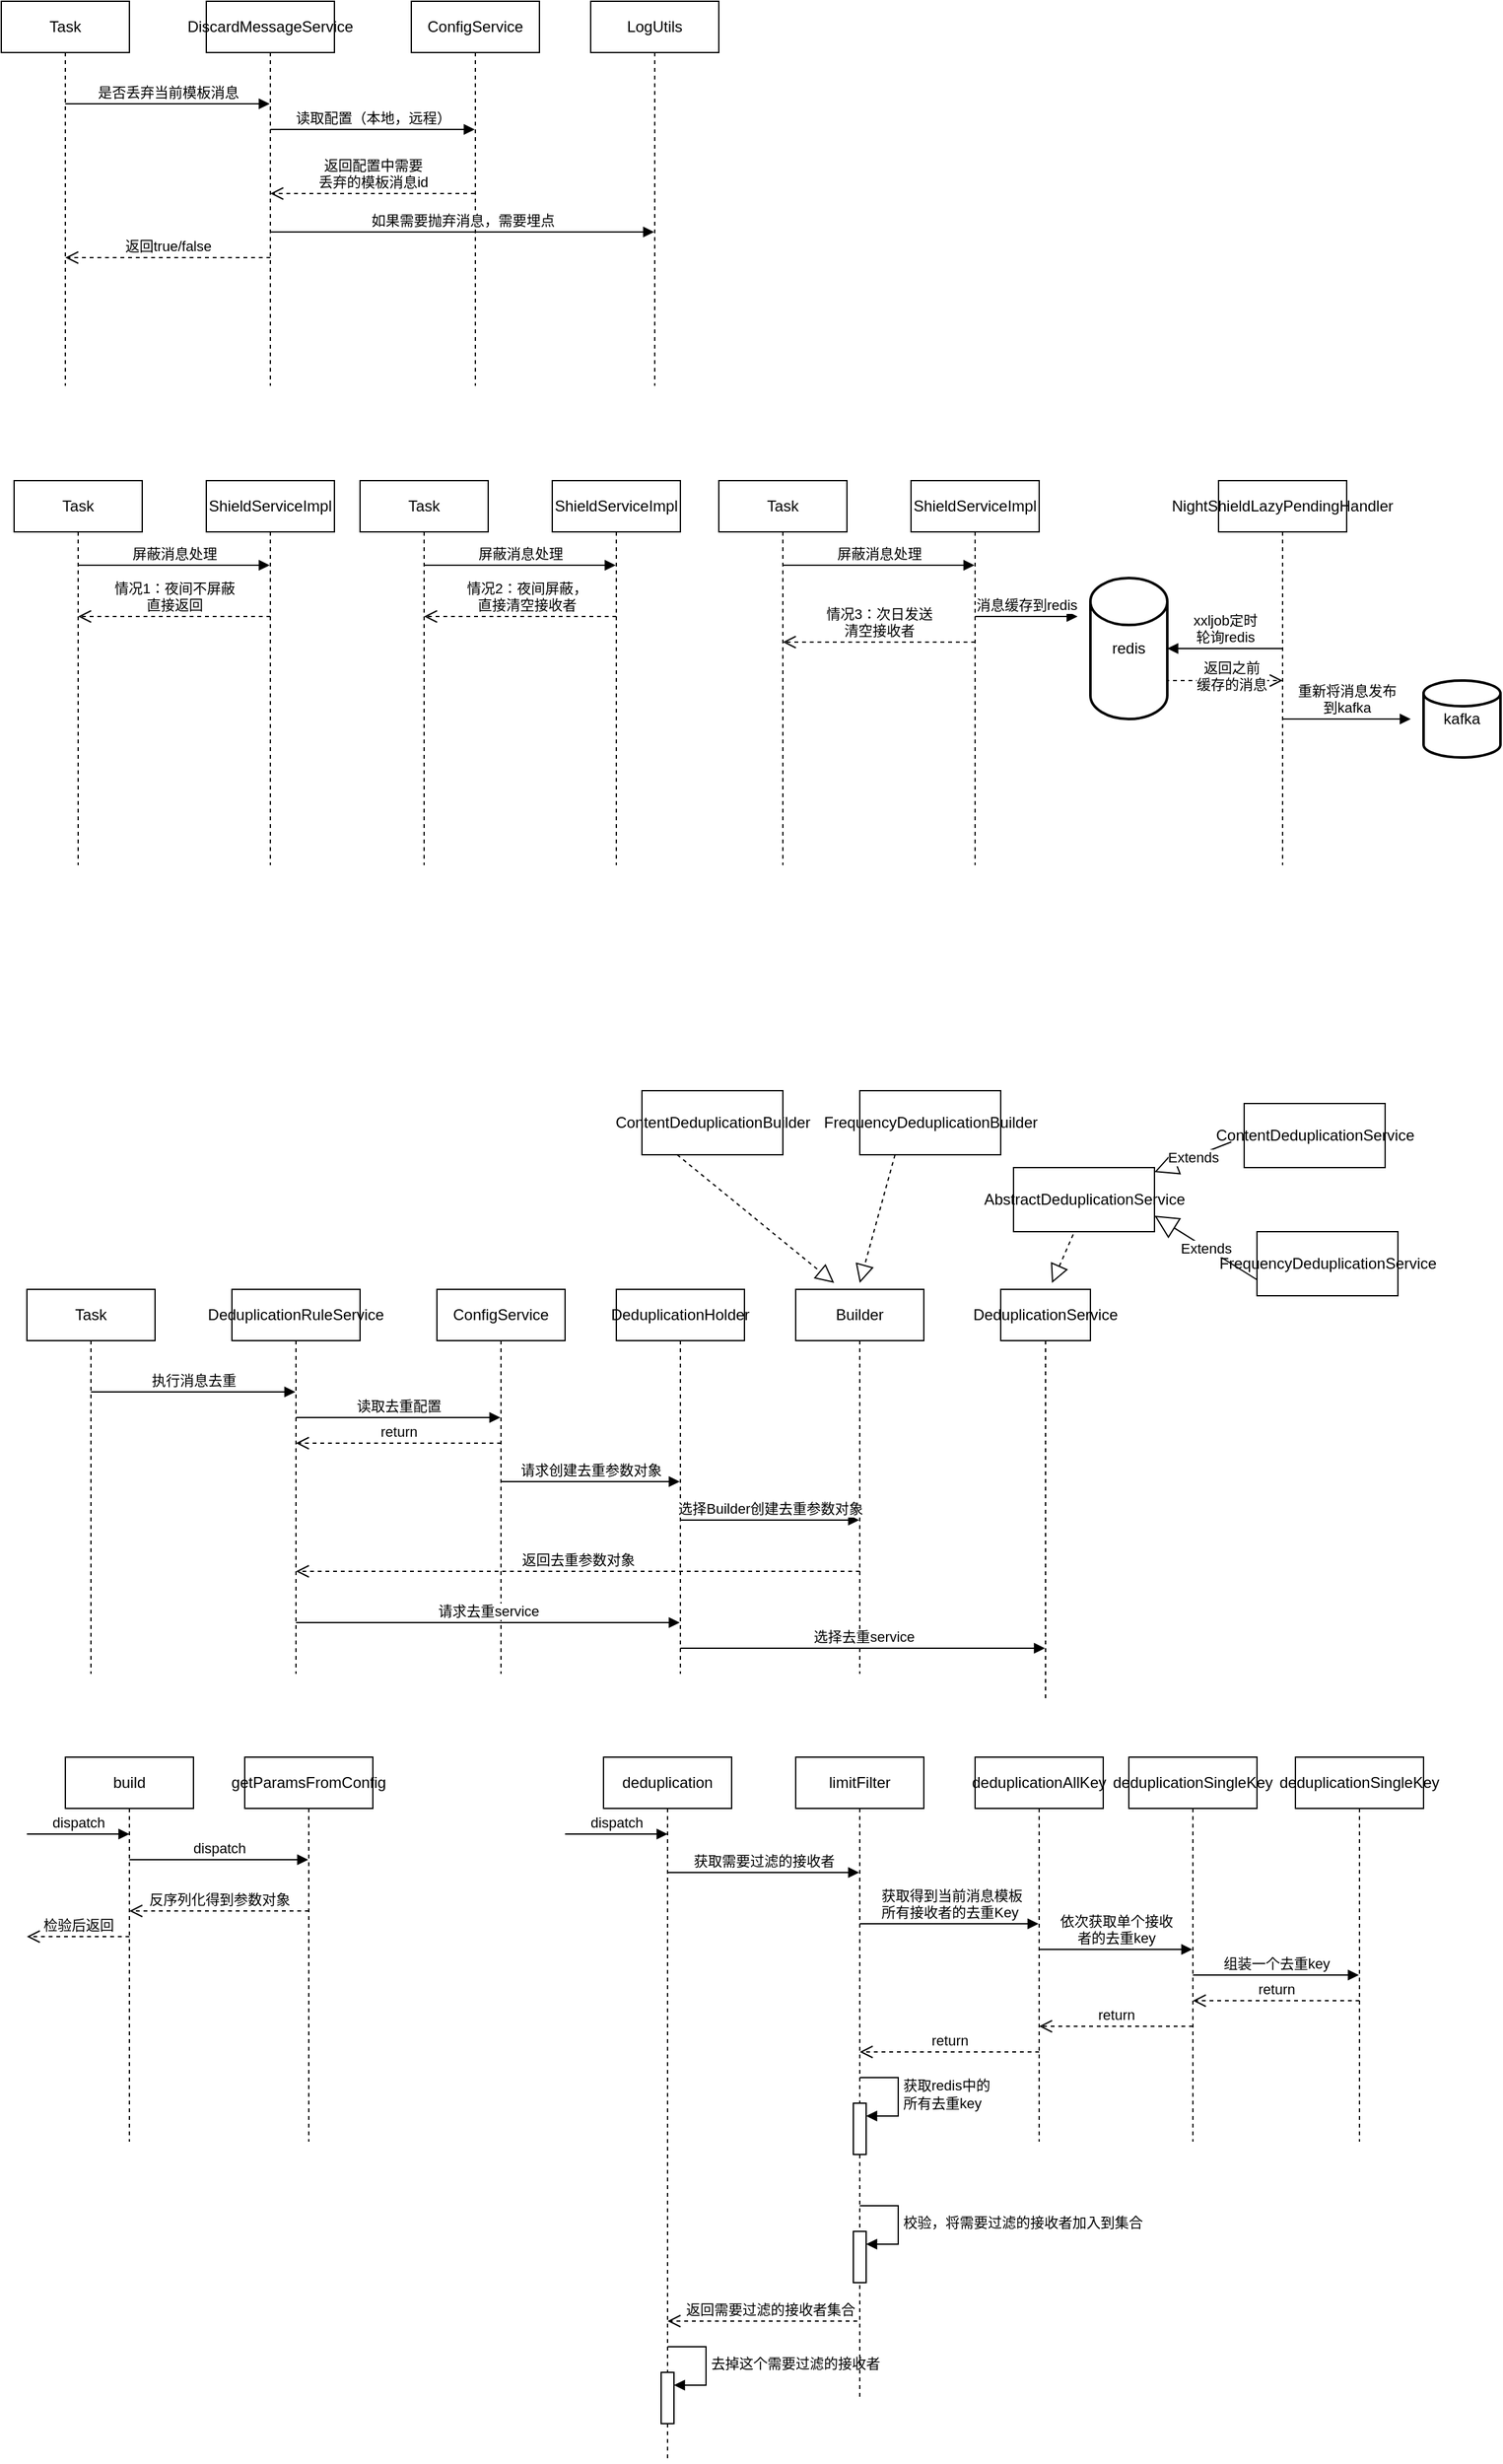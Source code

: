 <mxfile version="20.8.23" type="github">
  <diagram name="第 1 页" id="BTA0MUzteVPxHY9_sngN">
    <mxGraphModel dx="1461" dy="636" grid="1" gridSize="10" guides="1" tooltips="1" connect="1" arrows="1" fold="1" page="1" pageScale="1" pageWidth="1169" pageHeight="827" math="0" shadow="0">
      <root>
        <mxCell id="0" />
        <mxCell id="1" parent="0" />
        <mxCell id="mDPFDmR6I24OZozUbAE0-1" value="Task" style="shape=umlLifeline;perimeter=lifelinePerimeter;whiteSpace=wrap;html=1;container=1;dropTarget=0;collapsible=0;recursiveResize=0;outlineConnect=0;portConstraint=eastwest;newEdgeStyle={&quot;edgeStyle&quot;:&quot;elbowEdgeStyle&quot;,&quot;elbow&quot;:&quot;vertical&quot;,&quot;curved&quot;:0,&quot;rounded&quot;:0};" vertex="1" parent="1">
          <mxGeometry x="40" y="40" width="100" height="300" as="geometry" />
        </mxCell>
        <mxCell id="mDPFDmR6I24OZozUbAE0-3" value="DiscardMessageService" style="shape=umlLifeline;perimeter=lifelinePerimeter;whiteSpace=wrap;html=1;container=1;dropTarget=0;collapsible=0;recursiveResize=0;outlineConnect=0;portConstraint=eastwest;newEdgeStyle={&quot;edgeStyle&quot;:&quot;elbowEdgeStyle&quot;,&quot;elbow&quot;:&quot;vertical&quot;,&quot;curved&quot;:0,&quot;rounded&quot;:0};" vertex="1" parent="1">
          <mxGeometry x="200" y="40" width="100" height="300" as="geometry" />
        </mxCell>
        <mxCell id="mDPFDmR6I24OZozUbAE0-4" value="是否丢弃当前模板消息" style="html=1;verticalAlign=bottom;endArrow=block;edgeStyle=elbowEdgeStyle;elbow=vertical;curved=0;rounded=0;" edge="1" parent="1" target="mDPFDmR6I24OZozUbAE0-3">
          <mxGeometry width="80" relative="1" as="geometry">
            <mxPoint x="90" y="120" as="sourcePoint" />
            <mxPoint x="170" y="120" as="targetPoint" />
          </mxGeometry>
        </mxCell>
        <mxCell id="mDPFDmR6I24OZozUbAE0-5" value="ConfigService" style="shape=umlLifeline;perimeter=lifelinePerimeter;whiteSpace=wrap;html=1;container=1;dropTarget=0;collapsible=0;recursiveResize=0;outlineConnect=0;portConstraint=eastwest;newEdgeStyle={&quot;edgeStyle&quot;:&quot;elbowEdgeStyle&quot;,&quot;elbow&quot;:&quot;vertical&quot;,&quot;curved&quot;:0,&quot;rounded&quot;:0};" vertex="1" parent="1">
          <mxGeometry x="360" y="40" width="100" height="300" as="geometry" />
        </mxCell>
        <mxCell id="mDPFDmR6I24OZozUbAE0-6" value="读取配置（本地，远程）" style="html=1;verticalAlign=bottom;endArrow=block;edgeStyle=elbowEdgeStyle;elbow=vertical;curved=0;rounded=0;" edge="1" parent="1" target="mDPFDmR6I24OZozUbAE0-5">
          <mxGeometry width="80" relative="1" as="geometry">
            <mxPoint x="250" y="140" as="sourcePoint" />
            <mxPoint x="330" y="140" as="targetPoint" />
          </mxGeometry>
        </mxCell>
        <mxCell id="mDPFDmR6I24OZozUbAE0-7" value="返回配置中需要&lt;br&gt;丢弃的模板消息id" style="html=1;verticalAlign=bottom;endArrow=open;dashed=1;endSize=8;edgeStyle=elbowEdgeStyle;elbow=vertical;curved=0;rounded=0;" edge="1" parent="1" source="mDPFDmR6I24OZozUbAE0-5">
          <mxGeometry relative="1" as="geometry">
            <mxPoint x="330" y="170" as="sourcePoint" />
            <mxPoint x="250" y="190" as="targetPoint" />
            <Array as="points">
              <mxPoint x="350" y="190" />
            </Array>
          </mxGeometry>
        </mxCell>
        <mxCell id="mDPFDmR6I24OZozUbAE0-9" value="LogUtils" style="shape=umlLifeline;perimeter=lifelinePerimeter;whiteSpace=wrap;html=1;container=1;dropTarget=0;collapsible=0;recursiveResize=0;outlineConnect=0;portConstraint=eastwest;newEdgeStyle={&quot;edgeStyle&quot;:&quot;elbowEdgeStyle&quot;,&quot;elbow&quot;:&quot;vertical&quot;,&quot;curved&quot;:0,&quot;rounded&quot;:0};" vertex="1" parent="1">
          <mxGeometry x="500" y="40" width="100" height="300" as="geometry" />
        </mxCell>
        <mxCell id="mDPFDmR6I24OZozUbAE0-10" value="如果需要抛弃消息，需要埋点" style="html=1;verticalAlign=bottom;endArrow=block;edgeStyle=elbowEdgeStyle;elbow=vertical;curved=0;rounded=0;" edge="1" parent="1" target="mDPFDmR6I24OZozUbAE0-9">
          <mxGeometry width="80" relative="1" as="geometry">
            <mxPoint x="250" y="220" as="sourcePoint" />
            <mxPoint x="330" y="220" as="targetPoint" />
          </mxGeometry>
        </mxCell>
        <mxCell id="mDPFDmR6I24OZozUbAE0-11" value="返回true/false" style="html=1;verticalAlign=bottom;endArrow=open;dashed=1;endSize=8;edgeStyle=elbowEdgeStyle;elbow=vertical;curved=0;rounded=0;" edge="1" parent="1" target="mDPFDmR6I24OZozUbAE0-1">
          <mxGeometry relative="1" as="geometry">
            <mxPoint x="250" y="240" as="sourcePoint" />
            <mxPoint x="170" y="240" as="targetPoint" />
          </mxGeometry>
        </mxCell>
        <mxCell id="mDPFDmR6I24OZozUbAE0-13" value="Task" style="shape=umlLifeline;perimeter=lifelinePerimeter;whiteSpace=wrap;html=1;container=1;dropTarget=0;collapsible=0;recursiveResize=0;outlineConnect=0;portConstraint=eastwest;newEdgeStyle={&quot;edgeStyle&quot;:&quot;elbowEdgeStyle&quot;,&quot;elbow&quot;:&quot;vertical&quot;,&quot;curved&quot;:0,&quot;rounded&quot;:0};" vertex="1" parent="1">
          <mxGeometry x="50" y="414" width="100" height="300" as="geometry" />
        </mxCell>
        <mxCell id="mDPFDmR6I24OZozUbAE0-14" value="ShieldServiceImpl" style="shape=umlLifeline;perimeter=lifelinePerimeter;whiteSpace=wrap;html=1;container=1;dropTarget=0;collapsible=0;recursiveResize=0;outlineConnect=0;portConstraint=eastwest;newEdgeStyle={&quot;edgeStyle&quot;:&quot;elbowEdgeStyle&quot;,&quot;elbow&quot;:&quot;vertical&quot;,&quot;curved&quot;:0,&quot;rounded&quot;:0};" vertex="1" parent="1">
          <mxGeometry x="200" y="414" width="100" height="300" as="geometry" />
        </mxCell>
        <mxCell id="mDPFDmR6I24OZozUbAE0-15" value="屏蔽消息处理" style="html=1;verticalAlign=bottom;endArrow=block;edgeStyle=elbowEdgeStyle;elbow=vertical;curved=0;rounded=0;" edge="1" parent="1" target="mDPFDmR6I24OZozUbAE0-14">
          <mxGeometry width="80" relative="1" as="geometry">
            <mxPoint x="100" y="480" as="sourcePoint" />
            <mxPoint x="180" y="480" as="targetPoint" />
          </mxGeometry>
        </mxCell>
        <mxCell id="mDPFDmR6I24OZozUbAE0-18" value="情况1：夜间不屏蔽&lt;br&gt;直接返回" style="html=1;verticalAlign=bottom;endArrow=open;dashed=1;endSize=8;edgeStyle=elbowEdgeStyle;elbow=vertical;curved=0;rounded=0;" edge="1" parent="1" target="mDPFDmR6I24OZozUbAE0-13">
          <mxGeometry relative="1" as="geometry">
            <mxPoint x="250" y="520" as="sourcePoint" />
            <mxPoint x="170" y="520" as="targetPoint" />
          </mxGeometry>
        </mxCell>
        <mxCell id="mDPFDmR6I24OZozUbAE0-20" value="Task" style="shape=umlLifeline;perimeter=lifelinePerimeter;whiteSpace=wrap;html=1;container=1;dropTarget=0;collapsible=0;recursiveResize=0;outlineConnect=0;portConstraint=eastwest;newEdgeStyle={&quot;edgeStyle&quot;:&quot;elbowEdgeStyle&quot;,&quot;elbow&quot;:&quot;vertical&quot;,&quot;curved&quot;:0,&quot;rounded&quot;:0};" vertex="1" parent="1">
          <mxGeometry x="320" y="414" width="100" height="300" as="geometry" />
        </mxCell>
        <mxCell id="mDPFDmR6I24OZozUbAE0-21" value="ShieldServiceImpl" style="shape=umlLifeline;perimeter=lifelinePerimeter;whiteSpace=wrap;html=1;container=1;dropTarget=0;collapsible=0;recursiveResize=0;outlineConnect=0;portConstraint=eastwest;newEdgeStyle={&quot;edgeStyle&quot;:&quot;elbowEdgeStyle&quot;,&quot;elbow&quot;:&quot;vertical&quot;,&quot;curved&quot;:0,&quot;rounded&quot;:0};" vertex="1" parent="1">
          <mxGeometry x="470" y="414" width="100" height="300" as="geometry" />
        </mxCell>
        <mxCell id="mDPFDmR6I24OZozUbAE0-22" value="屏蔽消息处理" style="html=1;verticalAlign=bottom;endArrow=block;edgeStyle=elbowEdgeStyle;elbow=vertical;curved=0;rounded=0;" edge="1" parent="1" target="mDPFDmR6I24OZozUbAE0-21">
          <mxGeometry width="80" relative="1" as="geometry">
            <mxPoint x="370" y="480" as="sourcePoint" />
            <mxPoint x="450" y="480" as="targetPoint" />
          </mxGeometry>
        </mxCell>
        <mxCell id="mDPFDmR6I24OZozUbAE0-24" value="情况2：夜间屏蔽，&lt;br&gt;直接清空接收者" style="html=1;verticalAlign=bottom;endArrow=open;dashed=1;endSize=8;edgeStyle=elbowEdgeStyle;elbow=vertical;curved=0;rounded=0;" edge="1" parent="1" target="mDPFDmR6I24OZozUbAE0-20">
          <mxGeometry x="-0.07" relative="1" as="geometry">
            <mxPoint x="520" y="520" as="sourcePoint" />
            <mxPoint x="440" y="570" as="targetPoint" />
            <Array as="points">
              <mxPoint x="490" y="520" />
            </Array>
            <mxPoint as="offset" />
          </mxGeometry>
        </mxCell>
        <mxCell id="mDPFDmR6I24OZozUbAE0-25" value="Task" style="shape=umlLifeline;perimeter=lifelinePerimeter;whiteSpace=wrap;html=1;container=1;dropTarget=0;collapsible=0;recursiveResize=0;outlineConnect=0;portConstraint=eastwest;newEdgeStyle={&quot;edgeStyle&quot;:&quot;elbowEdgeStyle&quot;,&quot;elbow&quot;:&quot;vertical&quot;,&quot;curved&quot;:0,&quot;rounded&quot;:0};" vertex="1" parent="1">
          <mxGeometry x="600" y="414" width="100" height="300" as="geometry" />
        </mxCell>
        <mxCell id="mDPFDmR6I24OZozUbAE0-26" value="ShieldServiceImpl" style="shape=umlLifeline;perimeter=lifelinePerimeter;whiteSpace=wrap;html=1;container=1;dropTarget=0;collapsible=0;recursiveResize=0;outlineConnect=0;portConstraint=eastwest;newEdgeStyle={&quot;edgeStyle&quot;:&quot;elbowEdgeStyle&quot;,&quot;elbow&quot;:&quot;vertical&quot;,&quot;curved&quot;:0,&quot;rounded&quot;:0};" vertex="1" parent="1">
          <mxGeometry x="750" y="414" width="100" height="300" as="geometry" />
        </mxCell>
        <mxCell id="mDPFDmR6I24OZozUbAE0-27" value="屏蔽消息处理" style="html=1;verticalAlign=bottom;endArrow=block;edgeStyle=elbowEdgeStyle;elbow=vertical;curved=0;rounded=0;" edge="1" parent="1" target="mDPFDmR6I24OZozUbAE0-26">
          <mxGeometry width="80" relative="1" as="geometry">
            <mxPoint x="650" y="480" as="sourcePoint" />
            <mxPoint x="730" y="480" as="targetPoint" />
          </mxGeometry>
        </mxCell>
        <mxCell id="mDPFDmR6I24OZozUbAE0-29" value="redis" style="strokeWidth=2;html=1;shape=mxgraph.flowchart.database;whiteSpace=wrap;" vertex="1" parent="1">
          <mxGeometry x="890" y="490" width="60" height="110" as="geometry" />
        </mxCell>
        <mxCell id="mDPFDmR6I24OZozUbAE0-30" value="消息缓存到redis" style="html=1;verticalAlign=bottom;endArrow=block;edgeStyle=elbowEdgeStyle;elbow=vertical;curved=0;rounded=0;" edge="1" parent="1">
          <mxGeometry width="80" relative="1" as="geometry">
            <mxPoint x="800" y="520" as="sourcePoint" />
            <mxPoint x="880" y="520" as="targetPoint" />
          </mxGeometry>
        </mxCell>
        <mxCell id="mDPFDmR6I24OZozUbAE0-31" value="情况3：次日发送&lt;br&gt;清空接收者" style="html=1;verticalAlign=bottom;endArrow=open;dashed=1;endSize=8;edgeStyle=elbowEdgeStyle;elbow=vertical;curved=0;rounded=0;" edge="1" parent="1" target="mDPFDmR6I24OZozUbAE0-25">
          <mxGeometry relative="1" as="geometry">
            <mxPoint x="800" y="540" as="sourcePoint" />
            <mxPoint x="720" y="540" as="targetPoint" />
          </mxGeometry>
        </mxCell>
        <mxCell id="mDPFDmR6I24OZozUbAE0-32" value="NightShieldLazyPendingHandler" style="shape=umlLifeline;perimeter=lifelinePerimeter;whiteSpace=wrap;html=1;container=1;dropTarget=0;collapsible=0;recursiveResize=0;outlineConnect=0;portConstraint=eastwest;newEdgeStyle={&quot;edgeStyle&quot;:&quot;elbowEdgeStyle&quot;,&quot;elbow&quot;:&quot;vertical&quot;,&quot;curved&quot;:0,&quot;rounded&quot;:0};" vertex="1" parent="1">
          <mxGeometry x="990" y="414" width="100" height="300" as="geometry" />
        </mxCell>
        <mxCell id="mDPFDmR6I24OZozUbAE0-33" value="xxljob定时&lt;br&gt;轮询redis" style="html=1;verticalAlign=bottom;endArrow=block;edgeStyle=elbowEdgeStyle;elbow=vertical;curved=0;rounded=0;entryX=1;entryY=0.5;entryDx=0;entryDy=0;entryPerimeter=0;" edge="1" parent="1" source="mDPFDmR6I24OZozUbAE0-32" target="mDPFDmR6I24OZozUbAE0-29">
          <mxGeometry x="0.006" width="80" relative="1" as="geometry">
            <mxPoint x="990" y="520" as="sourcePoint" />
            <mxPoint x="1070" y="520" as="targetPoint" />
            <mxPoint as="offset" />
          </mxGeometry>
        </mxCell>
        <mxCell id="mDPFDmR6I24OZozUbAE0-34" value="返回之前&lt;br&gt;缓存的消息" style="html=1;verticalAlign=bottom;endArrow=open;dashed=1;endSize=8;edgeStyle=elbowEdgeStyle;elbow=vertical;curved=0;rounded=0;exitX=1;exitY=0.85;exitDx=0;exitDy=0;exitPerimeter=0;" edge="1" parent="1" source="mDPFDmR6I24OZozUbAE0-29">
          <mxGeometry x="-0.96" y="-50" relative="1" as="geometry">
            <mxPoint x="1030" y="540" as="sourcePoint" />
            <mxPoint x="1040" y="570" as="targetPoint" />
            <Array as="points">
              <mxPoint x="970" y="570" />
              <mxPoint x="990" y="520" />
              <mxPoint x="1030" y="540" />
            </Array>
            <mxPoint as="offset" />
          </mxGeometry>
        </mxCell>
        <mxCell id="mDPFDmR6I24OZozUbAE0-35" value="重新将消息发布&lt;br&gt;到kafka" style="html=1;verticalAlign=bottom;endArrow=block;edgeStyle=elbowEdgeStyle;elbow=vertical;curved=0;rounded=0;" edge="1" parent="1">
          <mxGeometry width="80" relative="1" as="geometry">
            <mxPoint x="1040" y="600" as="sourcePoint" />
            <mxPoint x="1140" y="600" as="targetPoint" />
          </mxGeometry>
        </mxCell>
        <mxCell id="mDPFDmR6I24OZozUbAE0-36" value="kafka" style="strokeWidth=2;html=1;shape=mxgraph.flowchart.database;whiteSpace=wrap;" vertex="1" parent="1">
          <mxGeometry x="1150" y="570" width="60" height="60" as="geometry" />
        </mxCell>
        <mxCell id="mDPFDmR6I24OZozUbAE0-37" value="Task" style="shape=umlLifeline;perimeter=lifelinePerimeter;whiteSpace=wrap;html=1;container=1;dropTarget=0;collapsible=0;recursiveResize=0;outlineConnect=0;portConstraint=eastwest;newEdgeStyle={&quot;edgeStyle&quot;:&quot;elbowEdgeStyle&quot;,&quot;elbow&quot;:&quot;vertical&quot;,&quot;curved&quot;:0,&quot;rounded&quot;:0};" vertex="1" parent="1">
          <mxGeometry x="60" y="1045" width="100" height="300" as="geometry" />
        </mxCell>
        <mxCell id="mDPFDmR6I24OZozUbAE0-38" value="DeduplicationRuleService" style="shape=umlLifeline;perimeter=lifelinePerimeter;whiteSpace=wrap;html=1;container=1;dropTarget=0;collapsible=0;recursiveResize=0;outlineConnect=0;portConstraint=eastwest;newEdgeStyle={&quot;edgeStyle&quot;:&quot;elbowEdgeStyle&quot;,&quot;elbow&quot;:&quot;vertical&quot;,&quot;curved&quot;:0,&quot;rounded&quot;:0};" vertex="1" parent="1">
          <mxGeometry x="220" y="1045" width="100" height="300" as="geometry" />
        </mxCell>
        <mxCell id="mDPFDmR6I24OZozUbAE0-39" value="执行消息去重" style="html=1;verticalAlign=bottom;endArrow=block;edgeStyle=elbowEdgeStyle;elbow=vertical;curved=0;rounded=0;" edge="1" parent="1" target="mDPFDmR6I24OZozUbAE0-38">
          <mxGeometry width="80" relative="1" as="geometry">
            <mxPoint x="110" y="1125" as="sourcePoint" />
            <mxPoint x="190" y="1125" as="targetPoint" />
          </mxGeometry>
        </mxCell>
        <mxCell id="mDPFDmR6I24OZozUbAE0-40" value="ConfigService" style="shape=umlLifeline;perimeter=lifelinePerimeter;whiteSpace=wrap;html=1;container=1;dropTarget=0;collapsible=0;recursiveResize=0;outlineConnect=0;portConstraint=eastwest;newEdgeStyle={&quot;edgeStyle&quot;:&quot;elbowEdgeStyle&quot;,&quot;elbow&quot;:&quot;vertical&quot;,&quot;curved&quot;:0,&quot;rounded&quot;:0};" vertex="1" parent="1">
          <mxGeometry x="380" y="1045" width="100" height="300" as="geometry" />
        </mxCell>
        <mxCell id="mDPFDmR6I24OZozUbAE0-41" value="读取去重配置" style="html=1;verticalAlign=bottom;endArrow=block;edgeStyle=elbowEdgeStyle;elbow=vertical;curved=0;rounded=0;" edge="1" parent="1" target="mDPFDmR6I24OZozUbAE0-40">
          <mxGeometry width="80" relative="1" as="geometry">
            <mxPoint x="270" y="1145" as="sourcePoint" />
            <mxPoint x="350" y="1145" as="targetPoint" />
          </mxGeometry>
        </mxCell>
        <mxCell id="mDPFDmR6I24OZozUbAE0-42" value="return" style="html=1;verticalAlign=bottom;endArrow=open;dashed=1;endSize=8;edgeStyle=elbowEdgeStyle;elbow=vertical;curved=0;rounded=0;" edge="1" parent="1" target="mDPFDmR6I24OZozUbAE0-38">
          <mxGeometry relative="1" as="geometry">
            <mxPoint x="430" y="1165" as="sourcePoint" />
            <mxPoint x="350" y="1165" as="targetPoint" />
          </mxGeometry>
        </mxCell>
        <mxCell id="mDPFDmR6I24OZozUbAE0-43" value="DeduplicationHolder" style="shape=umlLifeline;perimeter=lifelinePerimeter;whiteSpace=wrap;html=1;container=1;dropTarget=0;collapsible=0;recursiveResize=0;outlineConnect=0;portConstraint=eastwest;newEdgeStyle={&quot;edgeStyle&quot;:&quot;elbowEdgeStyle&quot;,&quot;elbow&quot;:&quot;vertical&quot;,&quot;curved&quot;:0,&quot;rounded&quot;:0};" vertex="1" parent="1">
          <mxGeometry x="520" y="1045" width="100" height="300" as="geometry" />
        </mxCell>
        <mxCell id="mDPFDmR6I24OZozUbAE0-44" value="请求创建去重参数对象" style="html=1;verticalAlign=bottom;endArrow=block;edgeStyle=elbowEdgeStyle;elbow=vertical;curved=0;rounded=0;" edge="1" parent="1" target="mDPFDmR6I24OZozUbAE0-43">
          <mxGeometry width="80" relative="1" as="geometry">
            <mxPoint x="430" y="1195" as="sourcePoint" />
            <mxPoint x="510" y="1195" as="targetPoint" />
          </mxGeometry>
        </mxCell>
        <mxCell id="mDPFDmR6I24OZozUbAE0-45" value="Builder" style="shape=umlLifeline;perimeter=lifelinePerimeter;whiteSpace=wrap;html=1;container=1;dropTarget=0;collapsible=0;recursiveResize=0;outlineConnect=0;portConstraint=eastwest;newEdgeStyle={&quot;edgeStyle&quot;:&quot;elbowEdgeStyle&quot;,&quot;elbow&quot;:&quot;vertical&quot;,&quot;curved&quot;:0,&quot;rounded&quot;:0};" vertex="1" parent="1">
          <mxGeometry x="660" y="1045" width="100" height="300" as="geometry" />
        </mxCell>
        <mxCell id="mDPFDmR6I24OZozUbAE0-47" value="选择Builder创建去重参数对象" style="html=1;verticalAlign=bottom;endArrow=block;edgeStyle=elbowEdgeStyle;elbow=vertical;curved=0;rounded=0;" edge="1" parent="1" target="mDPFDmR6I24OZozUbAE0-45">
          <mxGeometry width="80" relative="1" as="geometry">
            <mxPoint x="570" y="1225" as="sourcePoint" />
            <mxPoint x="650" y="1225" as="targetPoint" />
          </mxGeometry>
        </mxCell>
        <mxCell id="mDPFDmR6I24OZozUbAE0-48" value="返回去重参数对象" style="html=1;verticalAlign=bottom;endArrow=open;dashed=1;endSize=8;edgeStyle=elbowEdgeStyle;elbow=vertical;curved=0;rounded=0;" edge="1" parent="1" target="mDPFDmR6I24OZozUbAE0-38">
          <mxGeometry relative="1" as="geometry">
            <mxPoint x="710" y="1265" as="sourcePoint" />
            <mxPoint x="630" y="1265" as="targetPoint" />
          </mxGeometry>
        </mxCell>
        <mxCell id="mDPFDmR6I24OZozUbAE0-49" value="请求去重service" style="html=1;verticalAlign=bottom;endArrow=block;edgeStyle=elbowEdgeStyle;elbow=vertical;curved=0;rounded=0;" edge="1" parent="1" target="mDPFDmR6I24OZozUbAE0-43">
          <mxGeometry width="80" relative="1" as="geometry">
            <mxPoint x="270" y="1305" as="sourcePoint" />
            <mxPoint x="350" y="1305" as="targetPoint" />
          </mxGeometry>
        </mxCell>
        <mxCell id="mDPFDmR6I24OZozUbAE0-50" value="DeduplicationService" style="shape=umlLifeline;perimeter=lifelinePerimeter;whiteSpace=wrap;html=1;container=1;dropTarget=0;collapsible=0;recursiveResize=0;outlineConnect=0;portConstraint=eastwest;newEdgeStyle={&quot;edgeStyle&quot;:&quot;elbowEdgeStyle&quot;,&quot;elbow&quot;:&quot;vertical&quot;,&quot;curved&quot;:0,&quot;rounded&quot;:0};" vertex="1" parent="1">
          <mxGeometry x="820" y="1045" width="70" height="320" as="geometry" />
        </mxCell>
        <mxCell id="mDPFDmR6I24OZozUbAE0-51" value="选择去重service" style="html=1;verticalAlign=bottom;endArrow=block;edgeStyle=elbowEdgeStyle;elbow=vertical;curved=0;rounded=0;" edge="1" parent="1" target="mDPFDmR6I24OZozUbAE0-50">
          <mxGeometry width="80" relative="1" as="geometry">
            <mxPoint x="570" y="1325" as="sourcePoint" />
            <mxPoint x="650" y="1325" as="targetPoint" />
          </mxGeometry>
        </mxCell>
        <mxCell id="mDPFDmR6I24OZozUbAE0-53" value="" style="endArrow=block;dashed=1;endFill=0;endSize=12;html=1;rounded=0;exitX=0.445;exitY=0.933;exitDx=0;exitDy=0;exitPerimeter=0;" edge="1" parent="1" source="mDPFDmR6I24OZozUbAE0-54">
          <mxGeometry width="160" relative="1" as="geometry">
            <mxPoint x="980" y="1065" as="sourcePoint" />
            <mxPoint x="860" y="1040" as="targetPoint" />
          </mxGeometry>
        </mxCell>
        <mxCell id="mDPFDmR6I24OZozUbAE0-54" value="AbstractDeduplicationService" style="html=1;" vertex="1" parent="1">
          <mxGeometry x="830" y="950" width="110" height="50" as="geometry" />
        </mxCell>
        <mxCell id="mDPFDmR6I24OZozUbAE0-55" value="ContentDeduplicationService" style="html=1;" vertex="1" parent="1">
          <mxGeometry x="1010" y="900" width="110" height="50" as="geometry" />
        </mxCell>
        <mxCell id="mDPFDmR6I24OZozUbAE0-56" value="FrequencyDeduplicationService" style="html=1;" vertex="1" parent="1">
          <mxGeometry x="1020" y="1000" width="110" height="50" as="geometry" />
        </mxCell>
        <mxCell id="mDPFDmR6I24OZozUbAE0-57" value="Extends" style="endArrow=block;endSize=16;endFill=0;html=1;rounded=0;entryX=1;entryY=0.75;entryDx=0;entryDy=0;exitX=0;exitY=0.75;exitDx=0;exitDy=0;" edge="1" parent="1" source="mDPFDmR6I24OZozUbAE0-56" target="mDPFDmR6I24OZozUbAE0-54">
          <mxGeometry width="160" relative="1" as="geometry">
            <mxPoint x="1010" y="1000" as="sourcePoint" />
            <mxPoint x="910" y="1000" as="targetPoint" />
            <mxPoint as="offset" />
          </mxGeometry>
        </mxCell>
        <mxCell id="mDPFDmR6I24OZozUbAE0-58" value="Extends" style="endArrow=block;endSize=16;endFill=0;html=1;rounded=0;exitX=-0.091;exitY=0.6;exitDx=0;exitDy=0;exitPerimeter=0;" edge="1" parent="1" source="mDPFDmR6I24OZozUbAE0-55" target="mDPFDmR6I24OZozUbAE0-54">
          <mxGeometry width="160" relative="1" as="geometry">
            <mxPoint x="970" y="1120" as="sourcePoint" />
            <mxPoint x="1130" y="1120" as="targetPoint" />
          </mxGeometry>
        </mxCell>
        <mxCell id="mDPFDmR6I24OZozUbAE0-59" value="ContentDeduplicationBuilder" style="html=1;" vertex="1" parent="1">
          <mxGeometry x="540" y="890" width="110" height="50" as="geometry" />
        </mxCell>
        <mxCell id="mDPFDmR6I24OZozUbAE0-60" value="FrequencyDeduplicationBuilder" style="html=1;" vertex="1" parent="1">
          <mxGeometry x="710" y="890" width="110" height="50" as="geometry" />
        </mxCell>
        <mxCell id="mDPFDmR6I24OZozUbAE0-61" value="" style="endArrow=block;dashed=1;endFill=0;endSize=12;html=1;rounded=0;exitX=0.25;exitY=1;exitDx=0;exitDy=0;" edge="1" parent="1" source="mDPFDmR6I24OZozUbAE0-59">
          <mxGeometry width="160" relative="1" as="geometry">
            <mxPoint x="500" y="970" as="sourcePoint" />
            <mxPoint x="690" y="1040" as="targetPoint" />
          </mxGeometry>
        </mxCell>
        <mxCell id="mDPFDmR6I24OZozUbAE0-62" value="" style="endArrow=block;dashed=1;endFill=0;endSize=12;html=1;rounded=0;exitX=0.25;exitY=1;exitDx=0;exitDy=0;" edge="1" parent="1" source="mDPFDmR6I24OZozUbAE0-60">
          <mxGeometry width="160" relative="1" as="geometry">
            <mxPoint x="690" y="950" as="sourcePoint" />
            <mxPoint x="710" y="1040" as="targetPoint" />
          </mxGeometry>
        </mxCell>
        <mxCell id="mDPFDmR6I24OZozUbAE0-63" value="build" style="shape=umlLifeline;perimeter=lifelinePerimeter;whiteSpace=wrap;html=1;container=1;dropTarget=0;collapsible=0;recursiveResize=0;outlineConnect=0;portConstraint=eastwest;newEdgeStyle={&quot;edgeStyle&quot;:&quot;elbowEdgeStyle&quot;,&quot;elbow&quot;:&quot;vertical&quot;,&quot;curved&quot;:0,&quot;rounded&quot;:0};" vertex="1" parent="1">
          <mxGeometry x="90" y="1410" width="100" height="300" as="geometry" />
        </mxCell>
        <mxCell id="mDPFDmR6I24OZozUbAE0-64" value="getParamsFromConfig" style="shape=umlLifeline;perimeter=lifelinePerimeter;whiteSpace=wrap;html=1;container=1;dropTarget=0;collapsible=0;recursiveResize=0;outlineConnect=0;portConstraint=eastwest;newEdgeStyle={&quot;edgeStyle&quot;:&quot;elbowEdgeStyle&quot;,&quot;elbow&quot;:&quot;vertical&quot;,&quot;curved&quot;:0,&quot;rounded&quot;:0};" vertex="1" parent="1">
          <mxGeometry x="230" y="1410" width="100" height="300" as="geometry" />
        </mxCell>
        <mxCell id="mDPFDmR6I24OZozUbAE0-65" value="dispatch" style="html=1;verticalAlign=bottom;endArrow=block;edgeStyle=elbowEdgeStyle;elbow=vertical;curved=0;rounded=0;" edge="1" parent="1" target="mDPFDmR6I24OZozUbAE0-64">
          <mxGeometry width="80" relative="1" as="geometry">
            <mxPoint x="140" y="1490" as="sourcePoint" />
            <mxPoint x="220" y="1490" as="targetPoint" />
          </mxGeometry>
        </mxCell>
        <mxCell id="mDPFDmR6I24OZozUbAE0-66" value="反序列化得到参数对象" style="html=1;verticalAlign=bottom;endArrow=open;dashed=1;endSize=8;edgeStyle=elbowEdgeStyle;elbow=vertical;curved=0;rounded=0;" edge="1" parent="1" target="mDPFDmR6I24OZozUbAE0-63">
          <mxGeometry relative="1" as="geometry">
            <mxPoint x="280" y="1530" as="sourcePoint" />
            <mxPoint x="200" y="1530" as="targetPoint" />
          </mxGeometry>
        </mxCell>
        <mxCell id="mDPFDmR6I24OZozUbAE0-67" value="dispatch" style="html=1;verticalAlign=bottom;endArrow=block;edgeStyle=elbowEdgeStyle;elbow=vertical;curved=0;rounded=0;" edge="1" parent="1">
          <mxGeometry width="80" relative="1" as="geometry">
            <mxPoint x="60" y="1470" as="sourcePoint" />
            <mxPoint x="140" y="1470" as="targetPoint" />
          </mxGeometry>
        </mxCell>
        <mxCell id="mDPFDmR6I24OZozUbAE0-68" value="检验后返回" style="html=1;verticalAlign=bottom;endArrow=open;dashed=1;endSize=8;edgeStyle=elbowEdgeStyle;elbow=vertical;curved=0;rounded=0;" edge="1" parent="1">
          <mxGeometry relative="1" as="geometry">
            <mxPoint x="140" y="1550" as="sourcePoint" />
            <mxPoint x="60" y="1550" as="targetPoint" />
          </mxGeometry>
        </mxCell>
        <mxCell id="mDPFDmR6I24OZozUbAE0-69" value="deduplication" style="shape=umlLifeline;perimeter=lifelinePerimeter;whiteSpace=wrap;html=1;container=1;dropTarget=0;collapsible=0;recursiveResize=0;outlineConnect=0;portConstraint=eastwest;newEdgeStyle={&quot;edgeStyle&quot;:&quot;elbowEdgeStyle&quot;,&quot;elbow&quot;:&quot;vertical&quot;,&quot;curved&quot;:0,&quot;rounded&quot;:0};" vertex="1" parent="1">
          <mxGeometry x="510" y="1410" width="100" height="550" as="geometry" />
        </mxCell>
        <mxCell id="mDPFDmR6I24OZozUbAE0-92" value="" style="html=1;points=[];perimeter=orthogonalPerimeter;outlineConnect=0;targetShapes=umlLifeline;portConstraint=eastwest;newEdgeStyle={&quot;edgeStyle&quot;:&quot;elbowEdgeStyle&quot;,&quot;elbow&quot;:&quot;vertical&quot;,&quot;curved&quot;:0,&quot;rounded&quot;:0};" vertex="1" parent="mDPFDmR6I24OZozUbAE0-69">
          <mxGeometry x="45" y="480" width="10" height="40" as="geometry" />
        </mxCell>
        <mxCell id="mDPFDmR6I24OZozUbAE0-93" value="去掉这个需要过滤的接收者" style="html=1;align=left;spacingLeft=2;endArrow=block;rounded=0;edgeStyle=orthogonalEdgeStyle;curved=0;rounded=0;" edge="1" target="mDPFDmR6I24OZozUbAE0-92" parent="mDPFDmR6I24OZozUbAE0-69">
          <mxGeometry relative="1" as="geometry">
            <mxPoint x="50" y="460" as="sourcePoint" />
            <Array as="points">
              <mxPoint x="80" y="490" />
            </Array>
          </mxGeometry>
        </mxCell>
        <mxCell id="mDPFDmR6I24OZozUbAE0-70" value="dispatch" style="html=1;verticalAlign=bottom;endArrow=block;edgeStyle=elbowEdgeStyle;elbow=vertical;curved=0;rounded=0;" edge="1" parent="1">
          <mxGeometry width="80" relative="1" as="geometry">
            <mxPoint x="480" y="1470" as="sourcePoint" />
            <mxPoint x="560" y="1470" as="targetPoint" />
          </mxGeometry>
        </mxCell>
        <mxCell id="mDPFDmR6I24OZozUbAE0-71" value="limitFilter" style="shape=umlLifeline;perimeter=lifelinePerimeter;whiteSpace=wrap;html=1;container=1;dropTarget=0;collapsible=0;recursiveResize=0;outlineConnect=0;portConstraint=eastwest;newEdgeStyle={&quot;edgeStyle&quot;:&quot;elbowEdgeStyle&quot;,&quot;elbow&quot;:&quot;vertical&quot;,&quot;curved&quot;:0,&quot;rounded&quot;:0};" vertex="1" parent="1">
          <mxGeometry x="660" y="1410" width="100" height="500" as="geometry" />
        </mxCell>
        <mxCell id="mDPFDmR6I24OZozUbAE0-86" value="" style="html=1;points=[];perimeter=orthogonalPerimeter;outlineConnect=0;targetShapes=umlLifeline;portConstraint=eastwest;newEdgeStyle={&quot;edgeStyle&quot;:&quot;elbowEdgeStyle&quot;,&quot;elbow&quot;:&quot;vertical&quot;,&quot;curved&quot;:0,&quot;rounded&quot;:0};" vertex="1" parent="mDPFDmR6I24OZozUbAE0-71">
          <mxGeometry x="45" y="270" width="10" height="40" as="geometry" />
        </mxCell>
        <mxCell id="mDPFDmR6I24OZozUbAE0-87" value="获取redis中的&lt;br&gt;所有去重key" style="html=1;align=left;spacingLeft=2;endArrow=block;rounded=0;edgeStyle=orthogonalEdgeStyle;curved=0;rounded=0;" edge="1" target="mDPFDmR6I24OZozUbAE0-86" parent="mDPFDmR6I24OZozUbAE0-71">
          <mxGeometry relative="1" as="geometry">
            <mxPoint x="50" y="250" as="sourcePoint" />
            <Array as="points">
              <mxPoint x="80" y="280" />
            </Array>
          </mxGeometry>
        </mxCell>
        <mxCell id="mDPFDmR6I24OZozUbAE0-90" value="" style="html=1;points=[];perimeter=orthogonalPerimeter;outlineConnect=0;targetShapes=umlLifeline;portConstraint=eastwest;newEdgeStyle={&quot;edgeStyle&quot;:&quot;elbowEdgeStyle&quot;,&quot;elbow&quot;:&quot;vertical&quot;,&quot;curved&quot;:0,&quot;rounded&quot;:0};" vertex="1" parent="mDPFDmR6I24OZozUbAE0-71">
          <mxGeometry x="45" y="370" width="10" height="40" as="geometry" />
        </mxCell>
        <mxCell id="mDPFDmR6I24OZozUbAE0-91" value="校验，将需要过滤的接收者加入到集合" style="html=1;align=left;spacingLeft=2;endArrow=block;rounded=0;edgeStyle=orthogonalEdgeStyle;curved=0;rounded=0;" edge="1" target="mDPFDmR6I24OZozUbAE0-90" parent="mDPFDmR6I24OZozUbAE0-71">
          <mxGeometry relative="1" as="geometry">
            <mxPoint x="50" y="350" as="sourcePoint" />
            <Array as="points">
              <mxPoint x="80" y="380" />
            </Array>
          </mxGeometry>
        </mxCell>
        <mxCell id="mDPFDmR6I24OZozUbAE0-72" value="获取需要过滤的接收者" style="html=1;verticalAlign=bottom;endArrow=block;edgeStyle=elbowEdgeStyle;elbow=vertical;curved=0;rounded=0;" edge="1" parent="1" target="mDPFDmR6I24OZozUbAE0-71">
          <mxGeometry width="80" relative="1" as="geometry">
            <mxPoint x="560" y="1500" as="sourcePoint" />
            <mxPoint x="640" y="1500" as="targetPoint" />
          </mxGeometry>
        </mxCell>
        <mxCell id="mDPFDmR6I24OZozUbAE0-73" value="返回需要过滤的接收者集合" style="html=1;verticalAlign=bottom;endArrow=open;dashed=1;endSize=8;edgeStyle=elbowEdgeStyle;elbow=vertical;curved=0;rounded=0;" edge="1" parent="1" target="mDPFDmR6I24OZozUbAE0-69">
          <mxGeometry relative="1" as="geometry">
            <mxPoint x="710" y="1840" as="sourcePoint" />
            <mxPoint x="640" y="1520" as="targetPoint" />
            <Array as="points">
              <mxPoint x="630" y="1850" />
            </Array>
          </mxGeometry>
        </mxCell>
        <mxCell id="mDPFDmR6I24OZozUbAE0-76" value="deduplicationAllKey" style="shape=umlLifeline;perimeter=lifelinePerimeter;whiteSpace=wrap;html=1;container=1;dropTarget=0;collapsible=0;recursiveResize=0;outlineConnect=0;portConstraint=eastwest;newEdgeStyle={&quot;edgeStyle&quot;:&quot;elbowEdgeStyle&quot;,&quot;elbow&quot;:&quot;vertical&quot;,&quot;curved&quot;:0,&quot;rounded&quot;:0};" vertex="1" parent="1">
          <mxGeometry x="800" y="1410" width="100" height="300" as="geometry" />
        </mxCell>
        <mxCell id="mDPFDmR6I24OZozUbAE0-77" value="&amp;nbsp;获取得到当前消息模板&lt;br&gt;所有接收者的去重Key" style="html=1;verticalAlign=bottom;endArrow=block;edgeStyle=elbowEdgeStyle;elbow=vertical;curved=0;rounded=0;" edge="1" parent="1" target="mDPFDmR6I24OZozUbAE0-76">
          <mxGeometry width="80" relative="1" as="geometry">
            <mxPoint x="710" y="1540" as="sourcePoint" />
            <mxPoint x="790" y="1540" as="targetPoint" />
          </mxGeometry>
        </mxCell>
        <mxCell id="mDPFDmR6I24OZozUbAE0-78" value="deduplicationSingleKey" style="shape=umlLifeline;perimeter=lifelinePerimeter;whiteSpace=wrap;html=1;container=1;dropTarget=0;collapsible=0;recursiveResize=0;outlineConnect=0;portConstraint=eastwest;newEdgeStyle={&quot;edgeStyle&quot;:&quot;elbowEdgeStyle&quot;,&quot;elbow&quot;:&quot;vertical&quot;,&quot;curved&quot;:0,&quot;rounded&quot;:0};" vertex="1" parent="1">
          <mxGeometry x="920" y="1410" width="100" height="300" as="geometry" />
        </mxCell>
        <mxCell id="mDPFDmR6I24OZozUbAE0-79" value="依次获取单个接收&lt;br&gt;者的去重key" style="html=1;verticalAlign=bottom;endArrow=block;edgeStyle=elbowEdgeStyle;elbow=vertical;curved=0;rounded=0;" edge="1" parent="1" target="mDPFDmR6I24OZozUbAE0-78">
          <mxGeometry width="80" relative="1" as="geometry">
            <mxPoint x="850" y="1560" as="sourcePoint" />
            <mxPoint x="930" y="1560" as="targetPoint" />
          </mxGeometry>
        </mxCell>
        <mxCell id="mDPFDmR6I24OZozUbAE0-80" value="deduplicationSingleKey" style="shape=umlLifeline;perimeter=lifelinePerimeter;whiteSpace=wrap;html=1;container=1;dropTarget=0;collapsible=0;recursiveResize=0;outlineConnect=0;portConstraint=eastwest;newEdgeStyle={&quot;edgeStyle&quot;:&quot;elbowEdgeStyle&quot;,&quot;elbow&quot;:&quot;vertical&quot;,&quot;curved&quot;:0,&quot;rounded&quot;:0};" vertex="1" parent="1">
          <mxGeometry x="1050" y="1410" width="100" height="300" as="geometry" />
        </mxCell>
        <mxCell id="mDPFDmR6I24OZozUbAE0-81" value="组装一个去重key" style="html=1;verticalAlign=bottom;endArrow=block;edgeStyle=elbowEdgeStyle;elbow=vertical;curved=0;rounded=0;" edge="1" parent="1" target="mDPFDmR6I24OZozUbAE0-80">
          <mxGeometry x="0.004" width="80" relative="1" as="geometry">
            <mxPoint x="970" y="1580" as="sourcePoint" />
            <mxPoint x="1050" y="1580" as="targetPoint" />
            <mxPoint as="offset" />
          </mxGeometry>
        </mxCell>
        <mxCell id="mDPFDmR6I24OZozUbAE0-83" value="return" style="html=1;verticalAlign=bottom;endArrow=open;dashed=1;endSize=8;edgeStyle=elbowEdgeStyle;elbow=vertical;curved=0;rounded=0;" edge="1" parent="1" target="mDPFDmR6I24OZozUbAE0-78">
          <mxGeometry relative="1" as="geometry">
            <mxPoint x="1100" y="1600" as="sourcePoint" />
            <mxPoint x="1020" y="1600" as="targetPoint" />
          </mxGeometry>
        </mxCell>
        <mxCell id="mDPFDmR6I24OZozUbAE0-84" value="return" style="html=1;verticalAlign=bottom;endArrow=open;dashed=1;endSize=8;edgeStyle=elbowEdgeStyle;elbow=vertical;curved=0;rounded=0;" edge="1" parent="1" target="mDPFDmR6I24OZozUbAE0-76">
          <mxGeometry relative="1" as="geometry">
            <mxPoint x="970" y="1620" as="sourcePoint" />
            <mxPoint x="890" y="1620" as="targetPoint" />
          </mxGeometry>
        </mxCell>
        <mxCell id="mDPFDmR6I24OZozUbAE0-85" value="return" style="html=1;verticalAlign=bottom;endArrow=open;dashed=1;endSize=8;edgeStyle=elbowEdgeStyle;elbow=vertical;curved=0;rounded=0;" edge="1" parent="1" target="mDPFDmR6I24OZozUbAE0-71">
          <mxGeometry relative="1" as="geometry">
            <mxPoint x="850" y="1640" as="sourcePoint" />
            <mxPoint x="770" y="1640" as="targetPoint" />
          </mxGeometry>
        </mxCell>
      </root>
    </mxGraphModel>
  </diagram>
</mxfile>
